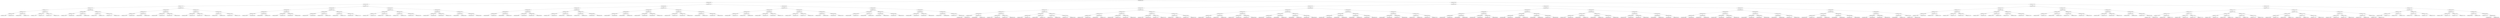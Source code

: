 digraph G{
1757665156 [label="Node{data=[6614, 6614]}"]
1757665156 -> 1675206863
1675206863 [label="Node{data=[3594, 3594]}"]
1675206863 -> 23814656
23814656 [label="Node{data=[2833, 2833]}"]
23814656 -> 240457471
240457471 [label="Node{data=[2477, 2477]}"]
240457471 -> 2027724614
2027724614 [label="Node{data=[2179, 2179]}"]
2027724614 -> 1445824330
1445824330 [label="Node{data=[2171, 2171]}"]
1445824330 -> 210535661
210535661 [label="Node{data=[2167, 2167]}"]
210535661 -> 717785453
717785453 [label="Node{data=[2165, 2165]}"]
717785453 -> 921834973
921834973 [label="Node{data=[2164, 2164]}"]
717785453 -> 207602590
207602590 [label="Node{data=[2166, 2166]}"]
210535661 -> 1687979284
1687979284 [label="Node{data=[2169, 2169]}"]
1687979284 -> 183626507
183626507 [label="Node{data=[2168, 2168]}"]
1687979284 -> 747330421
747330421 [label="Node{data=[2170, 2170]}"]
1445824330 -> 1580875337
1580875337 [label="Node{data=[2175, 2175]}"]
1580875337 -> 1578017983
1578017983 [label="Node{data=[2173, 2173]}"]
1578017983 -> 1537385926
1537385926 [label="Node{data=[2172, 2172]}"]
1578017983 -> 755244340
755244340 [label="Node{data=[2174, 2174]}"]
1580875337 -> 574858923
574858923 [label="Node{data=[2177, 2177]}"]
574858923 -> 163824896
163824896 [label="Node{data=[2176, 2176]}"]
574858923 -> 1199693163
1199693163 [label="Node{data=[2178, 2178]}"]
2027724614 -> 1247909138
1247909138 [label="Node{data=[2469, 2469]}"]
1247909138 -> 1973945355
1973945355 [label="Node{data=[2465, 2465]}"]
1973945355 -> 1649681531
1649681531 [label="Node{data=[2321, 2321]}"]
1649681531 -> 737658847
737658847 [label="Node{data=[2192, 2192]}"]
1649681531 -> 1844977334
1844977334 [label="Node{data=[2350, 2350]}"]
1973945355 -> 1480968030
1480968030 [label="Node{data=[2467, 2467]}"]
1480968030 -> 468797393
468797393 [label="Node{data=[2466, 2466]}"]
1480968030 -> 237871695
237871695 [label="Node{data=[2468, 2468]}"]
1247909138 -> 596447378
596447378 [label="Node{data=[2473, 2473]}"]
596447378 -> 1434737802
1434737802 [label="Node{data=[2471, 2471]}"]
1434737802 -> 1146770980
1146770980 [label="Node{data=[2470, 2470]}"]
1434737802 -> 663141178
663141178 [label="Node{data=[2472, 2472]}"]
596447378 -> 1824794328
1824794328 [label="Node{data=[2475, 2475]}"]
1824794328 -> 466835398
466835398 [label="Node{data=[2474, 2474]}"]
1824794328 -> 229562862
229562862 [label="Node{data=[2476, 2476]}"]
240457471 -> 526642186
526642186 [label="Node{data=[2607, 2607]}"]
526642186 -> 1381821400
1381821400 [label="Node{data=[2599, 2599]}"]
1381821400 -> 1395714866
1395714866 [label="Node{data=[2531, 2531]}"]
1395714866 -> 673851667
673851667 [label="Node{data=[2479, 2479]}"]
673851667 -> 682202016
682202016 [label="Node{data=[2478, 2478]}"]
673851667 -> 488550214
488550214 [label="Node{data=[2480, 2480]}"]
1395714866 -> 1235467948
1235467948 [label="Node{data=[2597, 2597]}"]
1235467948 -> 817394746
817394746 [label="Node{data=[2535, 2535]}"]
1235467948 -> 1416152350
1416152350 [label="Node{data=[2598, 2598]}"]
1381821400 -> 1021588554
1021588554 [label="Node{data=[2603, 2603]}"]
1021588554 -> 1751559076
1751559076 [label="Node{data=[2601, 2601]}"]
1751559076 -> 453778230
453778230 [label="Node{data=[2600, 2600]}"]
1751559076 -> 157183356
157183356 [label="Node{data=[2602, 2602]}"]
1021588554 -> 344280697
344280697 [label="Node{data=[2605, 2605]}"]
344280697 -> 1239674054
1239674054 [label="Node{data=[2604, 2604]}"]
344280697 -> 843942759
843942759 [label="Node{data=[2606, 2606]}"]
526642186 -> 1216488927
1216488927 [label="Node{data=[2615, 2615]}"]
1216488927 -> 1992973360
1992973360 [label="Node{data=[2611, 2611]}"]
1992973360 -> 546905075
546905075 [label="Node{data=[2609, 2609]}"]
546905075 -> 2119285300
2119285300 [label="Node{data=[2608, 2608]}"]
546905075 -> 665113852
665113852 [label="Node{data=[2610, 2610]}"]
1992973360 -> 53164004
53164004 [label="Node{data=[2613, 2613]}"]
53164004 -> 1803940593
1803940593 [label="Node{data=[2612, 2612]}"]
53164004 -> 410416559
410416559 [label="Node{data=[2614, 2614]}"]
1216488927 -> 435442025
435442025 [label="Node{data=[2619, 2619]}"]
435442025 -> 1127928228
1127928228 [label="Node{data=[2617, 2617]}"]
1127928228 -> 132952392
132952392 [label="Node{data=[2616, 2616]}"]
1127928228 -> 740062999
740062999 [label="Node{data=[2618, 2618]}"]
435442025 -> 400032996
400032996 [label="Node{data=[2670, 2670]}"]
400032996 -> 49954890
49954890 [label="Node{data=[2620, 2620]}"]
400032996 -> 1618921388
1618921388 [label="Node{data=[2715, 2715]}"]
23814656 -> 798335099
798335099 [label="Node{data=[3112, 3112]}"]
798335099 -> 2025684553
2025684553 [label="Node{data=[3096, 3096]}"]
2025684553 -> 672499972
672499972 [label="Node{data=[3088, 3088]}"]
672499972 -> 1052801037
1052801037 [label="Node{data=[3084, 3084]}"]
1052801037 -> 1020563926
1020563926 [label="Node{data=[2997, 2997]}"]
1020563926 -> 797507379
797507379 [label="Node{data=[2932, 2932]}"]
1020563926 -> 735125103
735125103 [label="Node{data=[3083, 3083]}"]
1052801037 -> 384572168
384572168 [label="Node{data=[3086, 3086]}"]
384572168 -> 246313506
246313506 [label="Node{data=[3085, 3085]}"]
384572168 -> 1714910627
1714910627 [label="Node{data=[3087, 3087]}"]
672499972 -> 1161182572
1161182572 [label="Node{data=[3092, 3092]}"]
1161182572 -> 871651993
871651993 [label="Node{data=[3090, 3090]}"]
871651993 -> 1312166311
1312166311 [label="Node{data=[3089, 3089]}"]
871651993 -> 326234031
326234031 [label="Node{data=[3091, 3091]}"]
1161182572 -> 1733852656
1733852656 [label="Node{data=[3094, 3094]}"]
1733852656 -> 1986642704
1986642704 [label="Node{data=[3093, 3093]}"]
1733852656 -> 137125715
137125715 [label="Node{data=[3095, 3095]}"]
2025684553 -> 339531118
339531118 [label="Node{data=[3104, 3104]}"]
339531118 -> 808422884
808422884 [label="Node{data=[3100, 3100]}"]
808422884 -> 140949938
140949938 [label="Node{data=[3098, 3098]}"]
140949938 -> 1650108714
1650108714 [label="Node{data=[3097, 3097]}"]
140949938 -> 280987562
280987562 [label="Node{data=[3099, 3099]}"]
808422884 -> 1555265780
1555265780 [label="Node{data=[3102, 3102]}"]
1555265780 -> 1629872633
1629872633 [label="Node{data=[3101, 3101]}"]
1555265780 -> 1442912014
1442912014 [label="Node{data=[3103, 3103]}"]
339531118 -> 988764339
988764339 [label="Node{data=[3108, 3108]}"]
988764339 -> 2111628226
2111628226 [label="Node{data=[3106, 3106]}"]
2111628226 -> 859373481
859373481 [label="Node{data=[3105, 3105]}"]
2111628226 -> 1834952615
1834952615 [label="Node{data=[3107, 3107]}"]
988764339 -> 766890111
766890111 [label="Node{data=[3110, 3110]}"]
766890111 -> 929948920
929948920 [label="Node{data=[3109, 3109]}"]
766890111 -> 1130139659
1130139659 [label="Node{data=[3111, 3111]}"]
798335099 -> 1462433240
1462433240 [label="Node{data=[3342, 3342]}"]
1462433240 -> 1419768170
1419768170 [label="Node{data=[3120, 3120]}"]
1419768170 -> 210605349
210605349 [label="Node{data=[3116, 3116]}"]
210605349 -> 729186423
729186423 [label="Node{data=[3114, 3114]}"]
729186423 -> 728904948
728904948 [label="Node{data=[3113, 3113]}"]
729186423 -> 13472849
13472849 [label="Node{data=[3115, 3115]}"]
210605349 -> 1619594704
1619594704 [label="Node{data=[3118, 3118]}"]
1619594704 -> 2137214094
2137214094 [label="Node{data=[3117, 3117]}"]
1619594704 -> 1166807554
1166807554 [label="Node{data=[3119, 3119]}"]
1419768170 -> 697268734
697268734 [label="Node{data=[3204, 3204]}"]
697268734 -> 20973202
20973202 [label="Node{data=[3184, 3184]}"]
20973202 -> 1688349960
1688349960 [label="Node{data=[3121, 3121]}"]
20973202 -> 1092304796
1092304796 [label="Node{data=[3191, 3191]}"]
697268734 -> 327806664
327806664 [label="Node{data=[3265, 3265]}"]
327806664 -> 310120125
310120125 [label="Node{data=[3219, 3219]}"]
327806664 -> 1740880791
1740880791 [label="Node{data=[3315, 3315]}"]
1462433240 -> 2134679340
2134679340 [label="Node{data=[3493, 3493]}"]
2134679340 -> 597676461
597676461 [label="Node{data=[3349, 3349]}"]
597676461 -> 1373907589
1373907589 [label="Node{data=[3347, 3347]}"]
1373907589 -> 721497133
721497133 [label="Node{data=[3343, 3343]}"]
1373907589 -> 819925918
819925918 [label="Node{data=[3348, 3348]}"]
597676461 -> 1838202513
1838202513 [label="Node{data=[3434, 3434]}"]
1838202513 -> 500171172
500171172 [label="Node{data=[3358, 3358]}"]
1838202513 -> 1066546807
1066546807 [label="Node{data=[3472, 3472]}"]
2134679340 -> 1998160376
1998160376 [label="Node{data=[3527, 3527]}"]
1998160376 -> 529915324
529915324 [label="Node{data=[3525, 3525]}"]
529915324 -> 39137995
39137995 [label="Node{data=[3503, 3503]}"]
529915324 -> 744131960
744131960 [label="Node{data=[3526, 3526]}"]
1998160376 -> 402116426
402116426 [label="Node{data=[3553, 3553]}"]
402116426 -> 650020917
650020917 [label="Node{data=[3528, 3528]}"]
402116426 -> 223749443
223749443 [label="Node{data=[3593, 3593]}"]
1675206863 -> 1964988636
1964988636 [label="Node{data=[3927, 3927]}"]
1964988636 -> 1547388074
1547388074 [label="Node{data=[3895, 3895]}"]
1547388074 -> 236355640
236355640 [label="Node{data=[3610, 3610]}"]
236355640 -> 852934788
852934788 [label="Node{data=[3602, 3602]}"]
852934788 -> 1031845818
1031845818 [label="Node{data=[3598, 3598]}"]
1031845818 -> 999865012
999865012 [label="Node{data=[3596, 3596]}"]
999865012 -> 20310719
20310719 [label="Node{data=[3595, 3595]}"]
999865012 -> 98814205
98814205 [label="Node{data=[3597, 3597]}"]
1031845818 -> 1038516892
1038516892 [label="Node{data=[3600, 3600]}"]
1038516892 -> 1129693838
1129693838 [label="Node{data=[3599, 3599]}"]
1038516892 -> 1830533193
1830533193 [label="Node{data=[3601, 3601]}"]
852934788 -> 1982083383
1982083383 [label="Node{data=[3606, 3606]}"]
1982083383 -> 2136981261
2136981261 [label="Node{data=[3604, 3604]}"]
2136981261 -> 317932506
317932506 [label="Node{data=[3603, 3603]}"]
2136981261 -> 580548669
580548669 [label="Node{data=[3605, 3605]}"]
1982083383 -> 1977637072
1977637072 [label="Node{data=[3608, 3608]}"]
1977637072 -> 2009413302
2009413302 [label="Node{data=[3607, 3607]}"]
1977637072 -> 2132821511
2132821511 [label="Node{data=[3609, 3609]}"]
236355640 -> 243958350
243958350 [label="Node{data=[3786, 3786]}"]
243958350 -> 2036034967
2036034967 [label="Node{data=[3745, 3745]}"]
2036034967 -> 662017164
662017164 [label="Node{data=[3673, 3673]}"]
662017164 -> 1511587355
1511587355 [label="Node{data=[3611, 3611]}"]
662017164 -> 5939172
5939172 [label="Node{data=[3675, 3675]}"]
2036034967 -> 584019373
584019373 [label="Node{data=[3784, 3784]}"]
584019373 -> 697650316
697650316 [label="Node{data=[3754, 3754]}"]
584019373 -> 887134083
887134083 [label="Node{data=[3785, 3785]}"]
243958350 -> 1611762500
1611762500 [label="Node{data=[3877, 3877]}"]
1611762500 -> 971645166
971645166 [label="Node{data=[3798, 3798]}"]
971645166 -> 974715507
974715507 [label="Node{data=[3787, 3787]}"]
971645166 -> 175386172
175386172 [label="Node{data=[3847, 3847]}"]
1611762500 -> 1725157277
1725157277 [label="Node{data=[3893, 3893]}"]
1725157277 -> 240545529
240545529 [label="Node{data=[3892, 3892]}"]
1725157277 -> 1935726114
1935726114 [label="Node{data=[3894, 3894]}"]
1547388074 -> 1489900476
1489900476 [label="Node{data=[3911, 3911]}"]
1489900476 -> 538542111
538542111 [label="Node{data=[3903, 3903]}"]
538542111 -> 486871875
486871875 [label="Node{data=[3899, 3899]}"]
486871875 -> 1755387655
1755387655 [label="Node{data=[3897, 3897]}"]
1755387655 -> 1079683676
1079683676 [label="Node{data=[3896, 3896]}"]
1755387655 -> 741327664
741327664 [label="Node{data=[3898, 3898]}"]
486871875 -> 419779325
419779325 [label="Node{data=[3901, 3901]}"]
419779325 -> 2046588917
2046588917 [label="Node{data=[3900, 3900]}"]
419779325 -> 1818311388
1818311388 [label="Node{data=[3902, 3902]}"]
538542111 -> 1040536099
1040536099 [label="Node{data=[3907, 3907]}"]
1040536099 -> 220491172
220491172 [label="Node{data=[3905, 3905]}"]
220491172 -> 402518058
402518058 [label="Node{data=[3904, 3904]}"]
220491172 -> 1924108243
1924108243 [label="Node{data=[3906, 3906]}"]
1040536099 -> 1722769391
1722769391 [label="Node{data=[3909, 3909]}"]
1722769391 -> 1221085139
1221085139 [label="Node{data=[3908, 3908]}"]
1722769391 -> 818709056
818709056 [label="Node{data=[3910, 3910]}"]
1489900476 -> 1041453725
1041453725 [label="Node{data=[3919, 3919]}"]
1041453725 -> 585052823
585052823 [label="Node{data=[3915, 3915]}"]
585052823 -> 681779136
681779136 [label="Node{data=[3913, 3913]}"]
681779136 -> 2091472406
2091472406 [label="Node{data=[3912, 3912]}"]
681779136 -> 1477076132
1477076132 [label="Node{data=[3914, 3914]}"]
585052823 -> 60468920
60468920 [label="Node{data=[3917, 3917]}"]
60468920 -> 863501332
863501332 [label="Node{data=[3916, 3916]}"]
60468920 -> 89654666
89654666 [label="Node{data=[3918, 3918]}"]
1041453725 -> 243035841
243035841 [label="Node{data=[3923, 3923]}"]
243035841 -> 1489366744
1489366744 [label="Node{data=[3921, 3921]}"]
1489366744 -> 1423847048
1423847048 [label="Node{data=[3920, 3920]}"]
1489366744 -> 292492748
292492748 [label="Node{data=[3922, 3922]}"]
243035841 -> 2089319238
2089319238 [label="Node{data=[3925, 3925]}"]
2089319238 -> 189593889
189593889 [label="Node{data=[3924, 3924]}"]
2089319238 -> 784542894
784542894 [label="Node{data=[3926, 3926]}"]
1964988636 -> 1198230991
1198230991 [label="Node{data=[4388, 4388]}"]
1198230991 -> 2022083631
2022083631 [label="Node{data=[4372, 4372]}"]
2022083631 -> 351270895
351270895 [label="Node{data=[4364, 4364]}"]
351270895 -> 603856768
603856768 [label="Node{data=[4048, 4048]}"]
603856768 -> 945875909
945875909 [label="Node{data=[3941, 3941]}"]
945875909 -> 1959522066
1959522066 [label="Node{data=[3928, 3928]}"]
945875909 -> 527445739
527445739 [label="Node{data=[4021, 4021]}"]
603856768 -> 1285632154
1285632154 [label="Node{data=[4340, 4340]}"]
1285632154 -> 1931531272
1931531272 [label="Node{data=[4162, 4162]}"]
1285632154 -> 1480070657
1480070657 [label="Node{data=[4363, 4363]}"]
351270895 -> 1184988315
1184988315 [label="Node{data=[4368, 4368]}"]
1184988315 -> 54636853
54636853 [label="Node{data=[4366, 4366]}"]
54636853 -> 1991554497
1991554497 [label="Node{data=[4365, 4365]}"]
54636853 -> 1847868680
1847868680 [label="Node{data=[4367, 4367]}"]
1184988315 -> 590135795
590135795 [label="Node{data=[4370, 4370]}"]
590135795 -> 761922746
761922746 [label="Node{data=[4369, 4369]}"]
590135795 -> 2116265579
2116265579 [label="Node{data=[4371, 4371]}"]
2022083631 -> 824187098
824187098 [label="Node{data=[4380, 4380]}"]
824187098 -> 1959162964
1959162964 [label="Node{data=[4376, 4376]}"]
1959162964 -> 167043490
167043490 [label="Node{data=[4374, 4374]}"]
167043490 -> 1787235849
1787235849 [label="Node{data=[4373, 4373]}"]
167043490 -> 1540369739
1540369739 [label="Node{data=[4375, 4375]}"]
1959162964 -> 485721777
485721777 [label="Node{data=[4378, 4378]}"]
485721777 -> 849649020
849649020 [label="Node{data=[4377, 4377]}"]
485721777 -> 1610689127
1610689127 [label="Node{data=[4379, 4379]}"]
824187098 -> 987883865
987883865 [label="Node{data=[4384, 4384]}"]
987883865 -> 975644346
975644346 [label="Node{data=[4382, 4382]}"]
975644346 -> 746460159
746460159 [label="Node{data=[4381, 4381]}"]
975644346 -> 1162171909
1162171909 [label="Node{data=[4383, 4383]}"]
987883865 -> 1893455061
1893455061 [label="Node{data=[4386, 4386]}"]
1893455061 -> 1942634114
1942634114 [label="Node{data=[4385, 4385]}"]
1893455061 -> 804731631
804731631 [label="Node{data=[4387, 4387]}"]
1198230991 -> 1080927338
1080927338 [label="Node{data=[6495, 6495]}"]
1080927338 -> 1857994190
1857994190 [label="Node{data=[6487, 6487]}"]
1857994190 -> 1285726389
1285726389 [label="Node{data=[4392, 4392]}"]
1285726389 -> 1519700876
1519700876 [label="Node{data=[4390, 4390]}"]
1519700876 -> 2004318784
2004318784 [label="Node{data=[4389, 4389]}"]
1519700876 -> 1824324013
1824324013 [label="Node{data=[4391, 4391]}"]
1285726389 -> 893541255
893541255 [label="Node{data=[4431, 4431]}"]
893541255 -> 1232485896
1232485896 [label="Node{data=[4393, 4393]}"]
893541255 -> 94369820
94369820 [label="Node{data=[6486, 6486]}"]
1857994190 -> 241502355
241502355 [label="Node{data=[6491, 6491]}"]
241502355 -> 702346427
702346427 [label="Node{data=[6489, 6489]}"]
702346427 -> 1361185270
1361185270 [label="Node{data=[6488, 6488]}"]
702346427 -> 721896662
721896662 [label="Node{data=[6490, 6490]}"]
241502355 -> 218165429
218165429 [label="Node{data=[6493, 6493]}"]
218165429 -> 1136108674
1136108674 [label="Node{data=[6492, 6492]}"]
218165429 -> 43739323
43739323 [label="Node{data=[6494, 6494]}"]
1080927338 -> 330018250
330018250 [label="Node{data=[6606, 6606]}"]
330018250 -> 421814866
421814866 [label="Node{data=[6499, 6499]}"]
421814866 -> 1741248064
1741248064 [label="Node{data=[6497, 6497]}"]
1741248064 -> 1045308594
1045308594 [label="Node{data=[6496, 6496]}"]
1741248064 -> 1883573068
1883573068 [label="Node{data=[6498, 6498]}"]
421814866 -> 1254736356
1254736356 [label="Node{data=[6501, 6501]}"]
1254736356 -> 1730147755
1730147755 [label="Node{data=[6500, 6500]}"]
1254736356 -> 683353678
683353678 [label="Node{data=[6605, 6605]}"]
330018250 -> 1895581566
1895581566 [label="Node{data=[6610, 6610]}"]
1895581566 -> 1958641252
1958641252 [label="Node{data=[6608, 6608]}"]
1958641252 -> 1821667317
1821667317 [label="Node{data=[6607, 6607]}"]
1958641252 -> 493661567
493661567 [label="Node{data=[6609, 6609]}"]
1895581566 -> 263835163
263835163 [label="Node{data=[6612, 6612]}"]
263835163 -> 141806806
141806806 [label="Node{data=[6611, 6611]}"]
263835163 -> 1205330410
1205330410 [label="Node{data=[6613, 6613]}"]
1757665156 -> 1059633978
1059633978 [label="Node{data=[7006, 7006]}"]
1059633978 -> 2124444626
2124444626 [label="Node{data=[6878, 6878]}"]
2124444626 -> 1747125676
1747125676 [label="Node{data=[6782, 6782]}"]
1747125676 -> 268657139
268657139 [label="Node{data=[6750, 6750]}"]
268657139 -> 1778968994
1778968994 [label="Node{data=[6734, 6734]}"]
1778968994 -> 399194578
399194578 [label="Node{data=[6726, 6726]}"]
399194578 -> 1739931874
1739931874 [label="Node{data=[6636, 6636]}"]
1739931874 -> 1815259422
1815259422 [label="Node{data=[6616, 6616]}"]
1815259422 -> 1096423619
1096423619 [label="Node{data=[6615, 6615]}"]
1815259422 -> 261209235
261209235 [label="Node{data=[6617, 6617]}"]
1739931874 -> 1114525651
1114525651 [label="Node{data=[6724, 6724]}"]
1114525651 -> 1005417689
1005417689 [label="Node{data=[6694, 6694]}"]
1114525651 -> 719384423
719384423 [label="Node{data=[6725, 6725]}"]
399194578 -> 681028492
681028492 [label="Node{data=[6730, 6730]}"]
681028492 -> 406288794
406288794 [label="Node{data=[6728, 6728]}"]
406288794 -> 1210879481
1210879481 [label="Node{data=[6727, 6727]}"]
406288794 -> 1696254028
1696254028 [label="Node{data=[6729, 6729]}"]
681028492 -> 1891947688
1891947688 [label="Node{data=[6732, 6732]}"]
1891947688 -> 1402771587
1402771587 [label="Node{data=[6731, 6731]}"]
1891947688 -> 2146669644
2146669644 [label="Node{data=[6733, 6733]}"]
1778968994 -> 1285057366
1285057366 [label="Node{data=[6742, 6742]}"]
1285057366 -> 439326713
439326713 [label="Node{data=[6738, 6738]}"]
439326713 -> 767581375
767581375 [label="Node{data=[6736, 6736]}"]
767581375 -> 1316158655
1316158655 [label="Node{data=[6735, 6735]}"]
767581375 -> 1094712572
1094712572 [label="Node{data=[6737, 6737]}"]
439326713 -> 659110781
659110781 [label="Node{data=[6740, 6740]}"]
659110781 -> 138653327
138653327 [label="Node{data=[6739, 6739]}"]
659110781 -> 1368206396
1368206396 [label="Node{data=[6741, 6741]}"]
1285057366 -> 1877734125
1877734125 [label="Node{data=[6746, 6746]}"]
1877734125 -> 26721982
26721982 [label="Node{data=[6744, 6744]}"]
26721982 -> 339038165
339038165 [label="Node{data=[6743, 6743]}"]
26721982 -> 744582563
744582563 [label="Node{data=[6745, 6745]}"]
1877734125 -> 472751704
472751704 [label="Node{data=[6748, 6748]}"]
472751704 -> 544448813
544448813 [label="Node{data=[6747, 6747]}"]
472751704 -> 512104721
512104721 [label="Node{data=[6749, 6749]}"]
268657139 -> 959275799
959275799 [label="Node{data=[6766, 6766]}"]
959275799 -> 1224930612
1224930612 [label="Node{data=[6758, 6758]}"]
1224930612 -> 1950699504
1950699504 [label="Node{data=[6754, 6754]}"]
1950699504 -> 1512414968
1512414968 [label="Node{data=[6752, 6752]}"]
1512414968 -> 146963312
146963312 [label="Node{data=[6751, 6751]}"]
1512414968 -> 1446482953
1446482953 [label="Node{data=[6753, 6753]}"]
1950699504 -> 139688944
139688944 [label="Node{data=[6756, 6756]}"]
139688944 -> 2130175580
2130175580 [label="Node{data=[6755, 6755]}"]
139688944 -> 1702173449
1702173449 [label="Node{data=[6757, 6757]}"]
1224930612 -> 260594802
260594802 [label="Node{data=[6762, 6762]}"]
260594802 -> 471280264
471280264 [label="Node{data=[6760, 6760]}"]
471280264 -> 1569974864
1569974864 [label="Node{data=[6759, 6759]}"]
471280264 -> 284368824
284368824 [label="Node{data=[6761, 6761]}"]
260594802 -> 1574283800
1574283800 [label="Node{data=[6764, 6764]}"]
1574283800 -> 2016647232
2016647232 [label="Node{data=[6763, 6763]}"]
1574283800 -> 976239740
976239740 [label="Node{data=[6765, 6765]}"]
959275799 -> 842463837
842463837 [label="Node{data=[6774, 6774]}"]
842463837 -> 1120076649
1120076649 [label="Node{data=[6770, 6770]}"]
1120076649 -> 651588329
651588329 [label="Node{data=[6768, 6768]}"]
651588329 -> 490633619
490633619 [label="Node{data=[6767, 6767]}"]
651588329 -> 417303675
417303675 [label="Node{data=[6769, 6769]}"]
1120076649 -> 1121786946
1121786946 [label="Node{data=[6772, 6772]}"]
1121786946 -> 1460240330
1460240330 [label="Node{data=[6771, 6771]}"]
1121786946 -> 957703769
957703769 [label="Node{data=[6773, 6773]}"]
842463837 -> 1565366612
1565366612 [label="Node{data=[6778, 6778]}"]
1565366612 -> 2002297267
2002297267 [label="Node{data=[6776, 6776]}"]
2002297267 -> 1806923709
1806923709 [label="Node{data=[6775, 6775]}"]
2002297267 -> 2038887228
2038887228 [label="Node{data=[6777, 6777]}"]
1565366612 -> 1211122273
1211122273 [label="Node{data=[6780, 6780]}"]
1211122273 -> 2060920813
2060920813 [label="Node{data=[6779, 6779]}"]
1211122273 -> 170502549
170502549 [label="Node{data=[6781, 6781]}"]
1747125676 -> 1148757247
1148757247 [label="Node{data=[6846, 6846]}"]
1148757247 -> 244434267
244434267 [label="Node{data=[6830, 6830]}"]
244434267 -> 1295676203
1295676203 [label="Node{data=[6790, 6790]}"]
1295676203 -> 169348632
169348632 [label="Node{data=[6786, 6786]}"]
169348632 -> 197532920
197532920 [label="Node{data=[6784, 6784]}"]
197532920 -> 192789446
192789446 [label="Node{data=[6783, 6783]}"]
197532920 -> 364917417
364917417 [label="Node{data=[6785, 6785]}"]
169348632 -> 1608685255
1608685255 [label="Node{data=[6788, 6788]}"]
1608685255 -> 1693999135
1693999135 [label="Node{data=[6787, 6787]}"]
1608685255 -> 45958349
45958349 [label="Node{data=[6789, 6789]}"]
1295676203 -> 385645385
385645385 [label="Node{data=[6826, 6826]}"]
385645385 -> 1575195647
1575195647 [label="Node{data=[6792, 6792]}"]
1575195647 -> 2059200708
2059200708 [label="Node{data=[6791, 6791]}"]
1575195647 -> 307187826
307187826 [label="Node{data=[6793, 6793]}"]
385645385 -> 1729906497
1729906497 [label="Node{data=[6828, 6828]}"]
1729906497 -> 648109110
648109110 [label="Node{data=[6827, 6827]}"]
1729906497 -> 1002863342
1002863342 [label="Node{data=[6829, 6829]}"]
244434267 -> 1398960420
1398960420 [label="Node{data=[6838, 6838]}"]
1398960420 -> 1455493702
1455493702 [label="Node{data=[6834, 6834]}"]
1455493702 -> 2049811524
2049811524 [label="Node{data=[6832, 6832]}"]
2049811524 -> 1916055781
1916055781 [label="Node{data=[6831, 6831]}"]
2049811524 -> 849282262
849282262 [label="Node{data=[6833, 6833]}"]
1455493702 -> 1813148641
1813148641 [label="Node{data=[6836, 6836]}"]
1813148641 -> 2064311715
2064311715 [label="Node{data=[6835, 6835]}"]
1813148641 -> 745460159
745460159 [label="Node{data=[6837, 6837]}"]
1398960420 -> 1713232208
1713232208 [label="Node{data=[6842, 6842]}"]
1713232208 -> 435106569
435106569 [label="Node{data=[6840, 6840]}"]
435106569 -> 895810154
895810154 [label="Node{data=[6839, 6839]}"]
435106569 -> 1876768336
1876768336 [label="Node{data=[6841, 6841]}"]
1713232208 -> 1728230818
1728230818 [label="Node{data=[6844, 6844]}"]
1728230818 -> 127251760
127251760 [label="Node{data=[6843, 6843]}"]
1728230818 -> 355514370
355514370 [label="Node{data=[6845, 6845]}"]
1148757247 -> 333017922
333017922 [label="Node{data=[6862, 6862]}"]
333017922 -> 1627683646
1627683646 [label="Node{data=[6854, 6854]}"]
1627683646 -> 1259503131
1259503131 [label="Node{data=[6850, 6850]}"]
1259503131 -> 1542598611
1542598611 [label="Node{data=[6848, 6848]}"]
1542598611 -> 57214092
57214092 [label="Node{data=[6847, 6847]}"]
1542598611 -> 1106657876
1106657876 [label="Node{data=[6849, 6849]}"]
1259503131 -> 432807639
432807639 [label="Node{data=[6852, 6852]}"]
432807639 -> 1401562762
1401562762 [label="Node{data=[6851, 6851]}"]
432807639 -> 403445011
403445011 [label="Node{data=[6853, 6853]}"]
1627683646 -> 1805324452
1805324452 [label="Node{data=[6858, 6858]}"]
1805324452 -> 316178854
316178854 [label="Node{data=[6856, 6856]}"]
316178854 -> 283396865
283396865 [label="Node{data=[6855, 6855]}"]
316178854 -> 1748529283
1748529283 [label="Node{data=[6857, 6857]}"]
1805324452 -> 1536508688
1536508688 [label="Node{data=[6860, 6860]}"]
1536508688 -> 227945589
227945589 [label="Node{data=[6859, 6859]}"]
1536508688 -> 1066975877
1066975877 [label="Node{data=[6861, 6861]}"]
333017922 -> 336531869
336531869 [label="Node{data=[6870, 6870]}"]
336531869 -> 1702059471
1702059471 [label="Node{data=[6866, 6866]}"]
1702059471 -> 1505374352
1505374352 [label="Node{data=[6864, 6864]}"]
1505374352 -> 550456776
550456776 [label="Node{data=[6863, 6863]}"]
1505374352 -> 1277178805
1277178805 [label="Node{data=[6865, 6865]}"]
1702059471 -> 868385499
868385499 [label="Node{data=[6868, 6868]}"]
868385499 -> 1005849219
1005849219 [label="Node{data=[6867, 6867]}"]
868385499 -> 1628414264
1628414264 [label="Node{data=[6869, 6869]}"]
336531869 -> 754944823
754944823 [label="Node{data=[6874, 6874]}"]
754944823 -> 185335849
185335849 [label="Node{data=[6872, 6872]}"]
185335849 -> 272085977
272085977 [label="Node{data=[6871, 6871]}"]
185335849 -> 204326534
204326534 [label="Node{data=[6873, 6873]}"]
754944823 -> 1549484551
1549484551 [label="Node{data=[6876, 6876]}"]
1549484551 -> 926747885
926747885 [label="Node{data=[6875, 6875]}"]
1549484551 -> 448387240
448387240 [label="Node{data=[6877, 6877]}"]
2124444626 -> 2017604751
2017604751 [label="Node{data=[6942, 6942]}"]
2017604751 -> 2123307770
2123307770 [label="Node{data=[6910, 6910]}"]
2123307770 -> 554314658
554314658 [label="Node{data=[6894, 6894]}"]
554314658 -> 1973607347
1973607347 [label="Node{data=[6886, 6886]}"]
1973607347 -> 481132484
481132484 [label="Node{data=[6882, 6882]}"]
481132484 -> 452197985
452197985 [label="Node{data=[6880, 6880]}"]
452197985 -> 1783923110
1783923110 [label="Node{data=[6879, 6879]}"]
452197985 -> 155758620
155758620 [label="Node{data=[6881, 6881]}"]
481132484 -> 2129444270
2129444270 [label="Node{data=[6884, 6884]}"]
2129444270 -> 2078889188
2078889188 [label="Node{data=[6883, 6883]}"]
2129444270 -> 897491854
897491854 [label="Node{data=[6885, 6885]}"]
1973607347 -> 2046442861
2046442861 [label="Node{data=[6890, 6890]}"]
2046442861 -> 1650523697
1650523697 [label="Node{data=[6888, 6888]}"]
1650523697 -> 1402984685
1402984685 [label="Node{data=[6887, 6887]}"]
1650523697 -> 322790339
322790339 [label="Node{data=[6889, 6889]}"]
2046442861 -> 998520220
998520220 [label="Node{data=[6892, 6892]}"]
998520220 -> 1592841643
1592841643 [label="Node{data=[6891, 6891]}"]
998520220 -> 1929717288
1929717288 [label="Node{data=[6893, 6893]}"]
554314658 -> 190738672
190738672 [label="Node{data=[6902, 6902]}"]
190738672 -> 292326610
292326610 [label="Node{data=[6898, 6898]}"]
292326610 -> 1231642329
1231642329 [label="Node{data=[6896, 6896]}"]
1231642329 -> 319227322
319227322 [label="Node{data=[6895, 6895]}"]
1231642329 -> 1797664474
1797664474 [label="Node{data=[6897, 6897]}"]
292326610 -> 509158768
509158768 [label="Node{data=[6900, 6900]}"]
509158768 -> 499466228
499466228 [label="Node{data=[6899, 6899]}"]
509158768 -> 918868771
918868771 [label="Node{data=[6901, 6901]}"]
190738672 -> 1817078751
1817078751 [label="Node{data=[6906, 6906]}"]
1817078751 -> 996913539
996913539 [label="Node{data=[6904, 6904]}"]
996913539 -> 266670981
266670981 [label="Node{data=[6903, 6903]}"]
996913539 -> 522753169
522753169 [label="Node{data=[6905, 6905]}"]
1817078751 -> 2561080
2561080 [label="Node{data=[6908, 6908]}"]
2561080 -> 1722178070
1722178070 [label="Node{data=[6907, 6907]}"]
2561080 -> 1098388604
1098388604 [label="Node{data=[6909, 6909]}"]
2123307770 -> 447716574
447716574 [label="Node{data=[6926, 6926]}"]
447716574 -> 571596135
571596135 [label="Node{data=[6918, 6918]}"]
571596135 -> 1983075801
1983075801 [label="Node{data=[6914, 6914]}"]
1983075801 -> 2011784343
2011784343 [label="Node{data=[6912, 6912]}"]
2011784343 -> 289824728
289824728 [label="Node{data=[6911, 6911]}"]
2011784343 -> 1032864370
1032864370 [label="Node{data=[6913, 6913]}"]
1983075801 -> 1365329284
1365329284 [label="Node{data=[6916, 6916]}"]
1365329284 -> 1829789411
1829789411 [label="Node{data=[6915, 6915]}"]
1365329284 -> 1317757958
1317757958 [label="Node{data=[6917, 6917]}"]
571596135 -> 1907829879
1907829879 [label="Node{data=[6922, 6922]}"]
1907829879 -> 715197088
715197088 [label="Node{data=[6920, 6920]}"]
715197088 -> 1160359505
1160359505 [label="Node{data=[6919, 6919]}"]
715197088 -> 1343707558
1343707558 [label="Node{data=[6921, 6921]}"]
1907829879 -> 403374919
403374919 [label="Node{data=[6924, 6924]}"]
403374919 -> 987627244
987627244 [label="Node{data=[6923, 6923]}"]
403374919 -> 848200896
848200896 [label="Node{data=[6925, 6925]}"]
447716574 -> 1480470878
1480470878 [label="Node{data=[6934, 6934]}"]
1480470878 -> 409931813
409931813 [label="Node{data=[6930, 6930]}"]
409931813 -> 1301325658
1301325658 [label="Node{data=[6928, 6928]}"]
1301325658 -> 192844460
192844460 [label="Node{data=[6927, 6927]}"]
1301325658 -> 576976476
576976476 [label="Node{data=[6929, 6929]}"]
409931813 -> 1122837517
1122837517 [label="Node{data=[6932, 6932]}"]
1122837517 -> 168817021
168817021 [label="Node{data=[6931, 6931]}"]
1122837517 -> 1973152098
1973152098 [label="Node{data=[6933, 6933]}"]
1480470878 -> 1215766683
1215766683 [label="Node{data=[6938, 6938]}"]
1215766683 -> 1670490324
1670490324 [label="Node{data=[6936, 6936]}"]
1670490324 -> 375404994
375404994 [label="Node{data=[6935, 6935]}"]
1670490324 -> 1008341653
1008341653 [label="Node{data=[6937, 6937]}"]
1215766683 -> 1301843573
1301843573 [label="Node{data=[6940, 6940]}"]
1301843573 -> 597776410
597776410 [label="Node{data=[6939, 6939]}"]
1301843573 -> 874040197
874040197 [label="Node{data=[6941, 6941]}"]
2017604751 -> 1492838697
1492838697 [label="Node{data=[6974, 6974]}"]
1492838697 -> 1368932197
1368932197 [label="Node{data=[6958, 6958]}"]
1368932197 -> 2018565316
2018565316 [label="Node{data=[6950, 6950]}"]
2018565316 -> 174482600
174482600 [label="Node{data=[6946, 6946]}"]
174482600 -> 98199404
98199404 [label="Node{data=[6944, 6944]}"]
98199404 -> 355009445
355009445 [label="Node{data=[6943, 6943]}"]
98199404 -> 1809926968
1809926968 [label="Node{data=[6945, 6945]}"]
174482600 -> 1377509832
1377509832 [label="Node{data=[6948, 6948]}"]
1377509832 -> 78437856
78437856 [label="Node{data=[6947, 6947]}"]
1377509832 -> 1506136827
1506136827 [label="Node{data=[6949, 6949]}"]
2018565316 -> 941423216
941423216 [label="Node{data=[6954, 6954]}"]
941423216 -> 855808474
855808474 [label="Node{data=[6952, 6952]}"]
855808474 -> 1369641351
1369641351 [label="Node{data=[6951, 6951]}"]
855808474 -> 637944642
637944642 [label="Node{data=[6953, 6953]}"]
941423216 -> 2039931528
2039931528 [label="Node{data=[6956, 6956]}"]
2039931528 -> 1593669673
1593669673 [label="Node{data=[6955, 6955]}"]
2039931528 -> 396064088
396064088 [label="Node{data=[6957, 6957]}"]
1368932197 -> 51591354
51591354 [label="Node{data=[6966, 6966]}"]
51591354 -> 1306462450
1306462450 [label="Node{data=[6962, 6962]}"]
1306462450 -> 2018909520
2018909520 [label="Node{data=[6960, 6960]}"]
2018909520 -> 883660471
883660471 [label="Node{data=[6959, 6959]}"]
2018909520 -> 778550896
778550896 [label="Node{data=[6961, 6961]}"]
1306462450 -> 466267094
466267094 [label="Node{data=[6964, 6964]}"]
466267094 -> 1405000034
1405000034 [label="Node{data=[6963, 6963]}"]
466267094 -> 994616204
994616204 [label="Node{data=[6965, 6965]}"]
51591354 -> 676273835
676273835 [label="Node{data=[6970, 6970]}"]
676273835 -> 1712690287
1712690287 [label="Node{data=[6968, 6968]}"]
1712690287 -> 1103590470
1103590470 [label="Node{data=[6967, 6967]}"]
1712690287 -> 1064168241
1064168241 [label="Node{data=[6969, 6969]}"]
676273835 -> 1871118385
1871118385 [label="Node{data=[6972, 6972]}"]
1871118385 -> 628836162
628836162 [label="Node{data=[6971, 6971]}"]
1871118385 -> 1600418543
1600418543 [label="Node{data=[6973, 6973]}"]
1492838697 -> 260062801
260062801 [label="Node{data=[6990, 6990]}"]
260062801 -> 1490104600
1490104600 [label="Node{data=[6982, 6982]}"]
1490104600 -> 669989911
669989911 [label="Node{data=[6978, 6978]}"]
669989911 -> 1541460239
1541460239 [label="Node{data=[6976, 6976]}"]
1541460239 -> 1436294804
1436294804 [label="Node{data=[6975, 6975]}"]
1541460239 -> 76856526
76856526 [label="Node{data=[6977, 6977]}"]
669989911 -> 1514485711
1514485711 [label="Node{data=[6980, 6980]}"]
1514485711 -> 124841249
124841249 [label="Node{data=[6979, 6979]}"]
1514485711 -> 850209765
850209765 [label="Node{data=[6981, 6981]}"]
1490104600 -> 327062450
327062450 [label="Node{data=[6986, 6986]}"]
327062450 -> 1618359645
1618359645 [label="Node{data=[6984, 6984]}"]
1618359645 -> 1617937815
1617937815 [label="Node{data=[6983, 6983]}"]
1618359645 -> 1002846332
1002846332 [label="Node{data=[6985, 6985]}"]
327062450 -> 1547886517
1547886517 [label="Node{data=[6988, 6988]}"]
1547886517 -> 223335869
223335869 [label="Node{data=[6987, 6987]}"]
1547886517 -> 320011006
320011006 [label="Node{data=[6989, 6989]}"]
260062801 -> 421344568
421344568 [label="Node{data=[6998, 6998]}"]
421344568 -> 1407774425
1407774425 [label="Node{data=[6994, 6994]}"]
1407774425 -> 553200420
553200420 [label="Node{data=[6992, 6992]}"]
553200420 -> 607707343
607707343 [label="Node{data=[6991, 6991]}"]
553200420 -> 1425843589
1425843589 [label="Node{data=[6993, 6993]}"]
1407774425 -> 1089869797
1089869797 [label="Node{data=[6996, 6996]}"]
1089869797 -> 700425428
700425428 [label="Node{data=[6995, 6995]}"]
1089869797 -> 1247938484
1247938484 [label="Node{data=[6997, 6997]}"]
421344568 -> 2063811568
2063811568 [label="Node{data=[7002, 7002]}"]
2063811568 -> 188365386
188365386 [label="Node{data=[7000, 7000]}"]
188365386 -> 1601677053
1601677053 [label="Node{data=[6999, 6999]}"]
188365386 -> 99763456
99763456 [label="Node{data=[7001, 7001]}"]
2063811568 -> 1687132813
1687132813 [label="Node{data=[7004, 7004]}"]
1687132813 -> 1052578876
1052578876 [label="Node{data=[7003, 7003]}"]
1687132813 -> 1553927512
1553927512 [label="Node{data=[7005, 7005]}"]
1059633978 -> 1272088974
1272088974 [label="Node{data=[7070, 7070]}"]
1272088974 -> 1402022283
1402022283 [label="Node{data=[7038, 7038]}"]
1402022283 -> 98290481
98290481 [label="Node{data=[7022, 7022]}"]
98290481 -> 554365727
554365727 [label="Node{data=[7014, 7014]}"]
554365727 -> 2118881353
2118881353 [label="Node{data=[7010, 7010]}"]
2118881353 -> 608969594
608969594 [label="Node{data=[7008, 7008]}"]
608969594 -> 2132141697
2132141697 [label="Node{data=[7007, 7007]}"]
608969594 -> 166813815
166813815 [label="Node{data=[7009, 7009]}"]
2118881353 -> 731537624
731537624 [label="Node{data=[7012, 7012]}"]
731537624 -> 1854456098
1854456098 [label="Node{data=[7011, 7011]}"]
731537624 -> 1056506780
1056506780 [label="Node{data=[7013, 7013]}"]
554365727 -> 1007234796
1007234796 [label="Node{data=[7018, 7018]}"]
1007234796 -> 1147999509
1147999509 [label="Node{data=[7016, 7016]}"]
1147999509 -> 1824808299
1824808299 [label="Node{data=[7015, 7015]}"]
1147999509 -> 450315916
450315916 [label="Node{data=[7017, 7017]}"]
1007234796 -> 1876718964
1876718964 [label="Node{data=[7020, 7020]}"]
1876718964 -> 1135935527
1135935527 [label="Node{data=[7019, 7019]}"]
1876718964 -> 223621695
223621695 [label="Node{data=[7021, 7021]}"]
98290481 -> 756545087
756545087 [label="Node{data=[7030, 7030]}"]
756545087 -> 569131324
569131324 [label="Node{data=[7026, 7026]}"]
569131324 -> 1244907806
1244907806 [label="Node{data=[7024, 7024]}"]
1244907806 -> 1717227437
1717227437 [label="Node{data=[7023, 7023]}"]
1244907806 -> 1961786199
1961786199 [label="Node{data=[7025, 7025]}"]
569131324 -> 927474007
927474007 [label="Node{data=[7028, 7028]}"]
927474007 -> 1676113305
1676113305 [label="Node{data=[7027, 7027]}"]
927474007 -> 1408301551
1408301551 [label="Node{data=[7029, 7029]}"]
756545087 -> 1413678085
1413678085 [label="Node{data=[7034, 7034]}"]
1413678085 -> 586663235
586663235 [label="Node{data=[7032, 7032]}"]
586663235 -> 2061776697
2061776697 [label="Node{data=[7031, 7031]}"]
586663235 -> 772769291
772769291 [label="Node{data=[7033, 7033]}"]
1413678085 -> 1654709475
1654709475 [label="Node{data=[7036, 7036]}"]
1654709475 -> 2128728105
2128728105 [label="Node{data=[7035, 7035]}"]
1654709475 -> 635923763
635923763 [label="Node{data=[7037, 7037]}"]
1402022283 -> 1997183066
1997183066 [label="Node{data=[7054, 7054]}"]
1997183066 -> 321459612
321459612 [label="Node{data=[7046, 7046]}"]
321459612 -> 1673129800
1673129800 [label="Node{data=[7042, 7042]}"]
1673129800 -> 2108262649
2108262649 [label="Node{data=[7040, 7040]}"]
2108262649 -> 1581385566
1581385566 [label="Node{data=[7039, 7039]}"]
2108262649 -> 94141695
94141695 [label="Node{data=[7041, 7041]}"]
1673129800 -> 695406763
695406763 [label="Node{data=[7044, 7044]}"]
695406763 -> 413973308
413973308 [label="Node{data=[7043, 7043]}"]
695406763 -> 1452947328
1452947328 [label="Node{data=[7045, 7045]}"]
321459612 -> 805814824
805814824 [label="Node{data=[7050, 7050]}"]
805814824 -> 20998859
20998859 [label="Node{data=[7048, 7048]}"]
20998859 -> 2085110916
2085110916 [label="Node{data=[7047, 7047]}"]
20998859 -> 2078890682
2078890682 [label="Node{data=[7049, 7049]}"]
805814824 -> 1970393453
1970393453 [label="Node{data=[7052, 7052]}"]
1970393453 -> 2003172154
2003172154 [label="Node{data=[7051, 7051]}"]
1970393453 -> 1228406070
1228406070 [label="Node{data=[7053, 7053]}"]
1997183066 -> 2025472544
2025472544 [label="Node{data=[7062, 7062]}"]
2025472544 -> 62594787
62594787 [label="Node{data=[7058, 7058]}"]
62594787 -> 1532987781
1532987781 [label="Node{data=[7056, 7056]}"]
1532987781 -> 762778005
762778005 [label="Node{data=[7055, 7055]}"]
1532987781 -> 133623129
133623129 [label="Node{data=[7057, 7057]}"]
62594787 -> 1549907778
1549907778 [label="Node{data=[7060, 7060]}"]
1549907778 -> 2077560554
2077560554 [label="Node{data=[7059, 7059]}"]
1549907778 -> 1849381820
1849381820 [label="Node{data=[7061, 7061]}"]
2025472544 -> 1587017479
1587017479 [label="Node{data=[7066, 7066]}"]
1587017479 -> 253595696
253595696 [label="Node{data=[7064, 7064]}"]
253595696 -> 1559002471
1559002471 [label="Node{data=[7063, 7063]}"]
253595696 -> 1753117685
1753117685 [label="Node{data=[7065, 7065]}"]
1587017479 -> 154177074
154177074 [label="Node{data=[7068, 7068]}"]
154177074 -> 1791955764
1791955764 [label="Node{data=[7067, 7067]}"]
154177074 -> 1433881679
1433881679 [label="Node{data=[7069, 7069]}"]
1272088974 -> 1317895375
1317895375 [label="Node{data=[7208, 7208]}"]
1317895375 -> 1136732722
1136732722 [label="Node{data=[7134, 7134]}"]
1136732722 -> 1359333325
1359333325 [label="Node{data=[7118, 7118]}"]
1359333325 -> 1056963734
1056963734 [label="Node{data=[7078, 7078]}"]
1056963734 -> 464622722
464622722 [label="Node{data=[7074, 7074]}"]
464622722 -> 1366015356
1366015356 [label="Node{data=[7072, 7072]}"]
1366015356 -> 783229747
783229747 [label="Node{data=[7071, 7071]}"]
1366015356 -> 1869963580
1869963580 [label="Node{data=[7073, 7073]}"]
464622722 -> 2029518292
2029518292 [label="Node{data=[7076, 7076]}"]
2029518292 -> 1954234347
1954234347 [label="Node{data=[7075, 7075]}"]
2029518292 -> 588917996
588917996 [label="Node{data=[7077, 7077]}"]
1056963734 -> 1738724658
1738724658 [label="Node{data=[7114, 7114]}"]
1738724658 -> 553422159
553422159 [label="Node{data=[7112, 7112]}"]
553422159 -> 223705820
223705820 [label="Node{data=[7079, 7079]}"]
553422159 -> 2145016534
2145016534 [label="Node{data=[7113, 7113]}"]
1738724658 -> 236985178
236985178 [label="Node{data=[7116, 7116]}"]
236985178 -> 1257400612
1257400612 [label="Node{data=[7115, 7115]}"]
236985178 -> 1817667900
1817667900 [label="Node{data=[7117, 7117]}"]
1359333325 -> 1106678410
1106678410 [label="Node{data=[7126, 7126]}"]
1106678410 -> 1333963557
1333963557 [label="Node{data=[7122, 7122]}"]
1333963557 -> 375406776
375406776 [label="Node{data=[7120, 7120]}"]
375406776 -> 1093256641
1093256641 [label="Node{data=[7119, 7119]}"]
375406776 -> 884899244
884899244 [label="Node{data=[7121, 7121]}"]
1333963557 -> 1858020253
1858020253 [label="Node{data=[7124, 7124]}"]
1858020253 -> 2051988338
2051988338 [label="Node{data=[7123, 7123]}"]
1858020253 -> 1975918135
1975918135 [label="Node{data=[7125, 7125]}"]
1106678410 -> 844254782
844254782 [label="Node{data=[7130, 7130]}"]
844254782 -> 635838498
635838498 [label="Node{data=[7128, 7128]}"]
635838498 -> 696253095
696253095 [label="Node{data=[7127, 7127]}"]
635838498 -> 1821208089
1821208089 [label="Node{data=[7129, 7129]}"]
844254782 -> 1276046856
1276046856 [label="Node{data=[7132, 7132]}"]
1276046856 -> 1492988059
1492988059 [label="Node{data=[7131, 7131]}"]
1276046856 -> 243356641
243356641 [label="Node{data=[7133, 7133]}"]
1136732722 -> 167451022
167451022 [label="Node{data=[7150, 7150]}"]
167451022 -> 851363863
851363863 [label="Node{data=[7142, 7142]}"]
851363863 -> 58089267
58089267 [label="Node{data=[7138, 7138]}"]
58089267 -> 132909799
132909799 [label="Node{data=[7136, 7136]}"]
132909799 -> 1443517693
1443517693 [label="Node{data=[7135, 7135]}"]
132909799 -> 305184859
305184859 [label="Node{data=[7137, 7137]}"]
58089267 -> 596544233
596544233 [label="Node{data=[7140, 7140]}"]
596544233 -> 1146226509
1146226509 [label="Node{data=[7139, 7139]}"]
596544233 -> 1081810566
1081810566 [label="Node{data=[7141, 7141]}"]
851363863 -> 1423781066
1423781066 [label="Node{data=[7146, 7146]}"]
1423781066 -> 55786874
55786874 [label="Node{data=[7144, 7144]}"]
55786874 -> 1475295794
1475295794 [label="Node{data=[7143, 7143]}"]
55786874 -> 1333297511
1333297511 [label="Node{data=[7145, 7145]}"]
1423781066 -> 1920884542
1920884542 [label="Node{data=[7148, 7148]}"]
1920884542 -> 1750861030
1750861030 [label="Node{data=[7147, 7147]}"]
1920884542 -> 1187810677
1187810677 [label="Node{data=[7149, 7149]}"]
167451022 -> 1303662450
1303662450 [label="Node{data=[7200, 7200]}"]
1303662450 -> 1303604821
1303604821 [label="Node{data=[7154, 7154]}"]
1303604821 -> 1170225201
1170225201 [label="Node{data=[7152, 7152]}"]
1170225201 -> 1732616921
1732616921 [label="Node{data=[7151, 7151]}"]
1170225201 -> 140881564
140881564 [label="Node{data=[7153, 7153]}"]
1303604821 -> 1592961027
1592961027 [label="Node{data=[7198, 7198]}"]
1592961027 -> 439816796
439816796 [label="Node{data=[7197, 7197]}"]
1592961027 -> 1353595049
1353595049 [label="Node{data=[7199, 7199]}"]
1303662450 -> 1973054830
1973054830 [label="Node{data=[7204, 7204]}"]
1973054830 -> 1055089006
1055089006 [label="Node{data=[7202, 7202]}"]
1055089006 -> 476324124
476324124 [label="Node{data=[7201, 7201]}"]
1055089006 -> 1026435401
1026435401 [label="Node{data=[7203, 7203]}"]
1973054830 -> 460968607
460968607 [label="Node{data=[7206, 7206]}"]
460968607 -> 1043605647
1043605647 [label="Node{data=[7205, 7205]}"]
460968607 -> 65376916
65376916 [label="Node{data=[7207, 7207]}"]
1317895375 -> 1330485184
1330485184 [label="Node{data=[7224, 7224]}"]
1330485184 -> 443894172
443894172 [label="Node{data=[7216, 7216]}"]
443894172 -> 85617165
85617165 [label="Node{data=[7212, 7212]}"]
85617165 -> 709110024
709110024 [label="Node{data=[7210, 7210]}"]
709110024 -> 152324119
152324119 [label="Node{data=[7209, 7209]}"]
709110024 -> 966641920
966641920 [label="Node{data=[7211, 7211]}"]
85617165 -> 1862370876
1862370876 [label="Node{data=[7214, 7214]}"]
1862370876 -> 1678180029
1678180029 [label="Node{data=[7213, 7213]}"]
1862370876 -> 1333348058
1333348058 [label="Node{data=[7215, 7215]}"]
443894172 -> 410731516
410731516 [label="Node{data=[7220, 7220]}"]
410731516 -> 2074613417
2074613417 [label="Node{data=[7218, 7218]}"]
2074613417 -> 680062071
680062071 [label="Node{data=[7217, 7217]}"]
2074613417 -> 767701034
767701034 [label="Node{data=[7219, 7219]}"]
410731516 -> 1868886733
1868886733 [label="Node{data=[7222, 7222]}"]
1868886733 -> 1422044374
1422044374 [label="Node{data=[7221, 7221]}"]
1868886733 -> 994449773
994449773 [label="Node{data=[7223, 7223]}"]
1330485184 -> 121191759
121191759 [label="Node{data=[7560, 7560]}"]
121191759 -> 1325618687
1325618687 [label="Node{data=[7331, 7331]}"]
1325618687 -> 250016981
250016981 [label="Node{data=[7226, 7226]}"]
250016981 -> 90183957
90183957 [label="Node{data=[7225, 7225]}"]
250016981 -> 1266524083
1266524083 [label="Node{data=[7227, 7227]}"]
1325618687 -> 503617422
503617422 [label="Node{data=[7475, 7475]}"]
503617422 -> 670931143
670931143 [label="Node{data=[7474, 7474]}"]
503617422 -> 584091036
584091036 [label="Node{data=[7527, 7527]}"]
121191759 -> 100079218
100079218 [label="Node{data=[7691, 7691]}"]
100079218 -> 1073039781
1073039781 [label="Node{data=[7613, 7613]}"]
1073039781 -> 1946535228
1946535228 [label="Node{data=[7596, 7596]}"]
1073039781 -> 1390367301
1390367301 [label="Node{data=[7661, 7661]}"]
100079218 -> 1864801002
1864801002 [label="Node{data=[8008, 8008]}"]
1864801002 -> 2055954122
2055954122 [label="Node{data=[7726, 7726]}"]
1864801002 -> 553470082
553470082 [label="Node{data=[8062, 8062]}"]
553470082 -> 135818146
135818146 [label="Node{data=[8047, 8047]}"]
553470082 -> 1395806593
1395806593 [label="Node{data=[8106, 8106]}"]
}